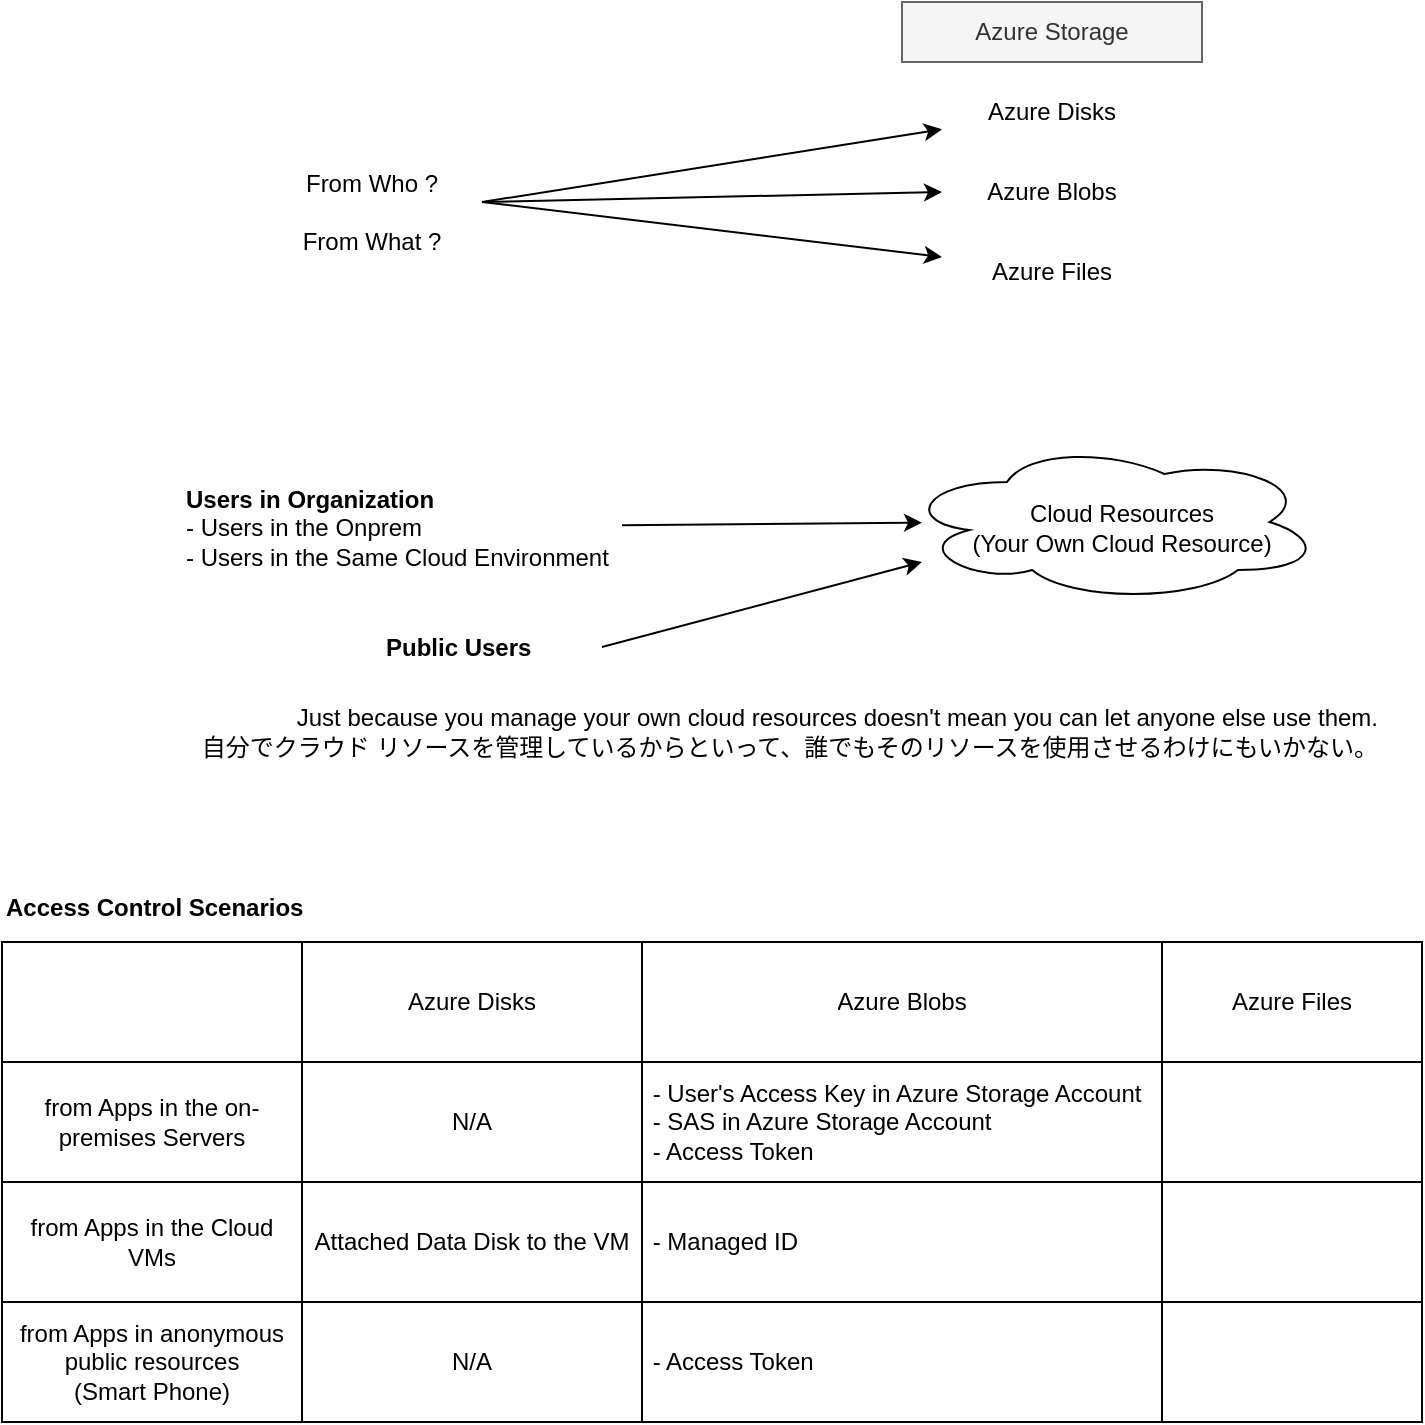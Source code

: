 <mxfile version="22.0.8" type="github">
  <diagram name="ページ1" id="kpZ7DMK9d4Nb93xADbqp">
    <mxGraphModel dx="1115" dy="618" grid="1" gridSize="10" guides="1" tooltips="1" connect="1" arrows="1" fold="1" page="1" pageScale="1" pageWidth="827" pageHeight="1169" math="0" shadow="0">
      <root>
        <mxCell id="0" />
        <mxCell id="1" parent="0" />
        <mxCell id="42NTzoghfBg-a60Ga8q6-2" value="Azure Disks" style="text;html=1;strokeColor=none;fillColor=none;align=center;verticalAlign=middle;whiteSpace=wrap;rounded=0;" parent="1" vertex="1">
          <mxGeometry x="540" y="110" width="110" height="30" as="geometry" />
        </mxCell>
        <mxCell id="42NTzoghfBg-a60Ga8q6-3" value="Azure Blobs" style="text;html=1;strokeColor=none;fillColor=none;align=center;verticalAlign=middle;whiteSpace=wrap;rounded=0;" parent="1" vertex="1">
          <mxGeometry x="540" y="150" width="110" height="30" as="geometry" />
        </mxCell>
        <mxCell id="42NTzoghfBg-a60Ga8q6-4" value="Azure Files" style="text;html=1;strokeColor=none;fillColor=none;align=center;verticalAlign=middle;whiteSpace=wrap;rounded=0;" parent="1" vertex="1">
          <mxGeometry x="540" y="190" width="110" height="30" as="geometry" />
        </mxCell>
        <mxCell id="42NTzoghfBg-a60Ga8q6-5" value="" style="endArrow=classic;html=1;rounded=0;" parent="1" target="42NTzoghfBg-a60Ga8q6-2" edge="1">
          <mxGeometry width="50" height="50" relative="1" as="geometry">
            <mxPoint x="310" y="170" as="sourcePoint" />
            <mxPoint x="530" y="130" as="targetPoint" />
          </mxGeometry>
        </mxCell>
        <mxCell id="42NTzoghfBg-a60Ga8q6-6" value="" style="endArrow=classic;html=1;rounded=0;entryX=0;entryY=0.5;entryDx=0;entryDy=0;" parent="1" target="42NTzoghfBg-a60Ga8q6-3" edge="1">
          <mxGeometry width="50" height="50" relative="1" as="geometry">
            <mxPoint x="310" y="170" as="sourcePoint" />
            <mxPoint x="530" y="150" as="targetPoint" />
          </mxGeometry>
        </mxCell>
        <mxCell id="42NTzoghfBg-a60Ga8q6-7" value="" style="endArrow=classic;html=1;rounded=0;entryX=0;entryY=0.25;entryDx=0;entryDy=0;" parent="1" target="42NTzoghfBg-a60Ga8q6-4" edge="1">
          <mxGeometry width="50" height="50" relative="1" as="geometry">
            <mxPoint x="310" y="170" as="sourcePoint" />
            <mxPoint x="550" y="175" as="targetPoint" />
          </mxGeometry>
        </mxCell>
        <mxCell id="42NTzoghfBg-a60Ga8q6-8" value="Azure Storage" style="text;html=1;strokeColor=#666666;fillColor=#f5f5f5;align=center;verticalAlign=middle;whiteSpace=wrap;rounded=0;fontColor=#333333;" parent="1" vertex="1">
          <mxGeometry x="520" y="70" width="150" height="30" as="geometry" />
        </mxCell>
        <mxCell id="42NTzoghfBg-a60Ga8q6-9" value="From Who ?&lt;br&gt;&lt;br&gt;From What ?" style="text;html=1;strokeColor=none;fillColor=none;align=center;verticalAlign=middle;whiteSpace=wrap;rounded=0;" parent="1" vertex="1">
          <mxGeometry x="200" y="150" width="110" height="50" as="geometry" />
        </mxCell>
        <mxCell id="vxulrBGWHC_jRvMReK2E-1" value="" style="ellipse;shape=cloud;whiteSpace=wrap;html=1;" parent="1" vertex="1">
          <mxGeometry x="520" y="290" width="210" height="80" as="geometry" />
        </mxCell>
        <mxCell id="vxulrBGWHC_jRvMReK2E-2" value="Cloud Resources&lt;br&gt;(Your Own Cloud Resource)" style="text;html=1;strokeColor=none;fillColor=none;align=center;verticalAlign=middle;whiteSpace=wrap;rounded=0;" parent="1" vertex="1">
          <mxGeometry x="550" y="317.5" width="160" height="30" as="geometry" />
        </mxCell>
        <mxCell id="vxulrBGWHC_jRvMReK2E-3" value="" style="endArrow=classic;html=1;rounded=0;" parent="1" source="vxulrBGWHC_jRvMReK2E-6" edge="1">
          <mxGeometry width="50" height="50" relative="1" as="geometry">
            <mxPoint x="410" y="330" as="sourcePoint" />
            <mxPoint x="530" y="330.32" as="targetPoint" />
          </mxGeometry>
        </mxCell>
        <mxCell id="vxulrBGWHC_jRvMReK2E-4" value="" style="endArrow=classic;html=1;rounded=0;exitX=1;exitY=0.5;exitDx=0;exitDy=0;" parent="1" source="vxulrBGWHC_jRvMReK2E-5" edge="1">
          <mxGeometry width="50" height="50" relative="1" as="geometry">
            <mxPoint x="300" y="386" as="sourcePoint" />
            <mxPoint x="530" y="350" as="targetPoint" />
          </mxGeometry>
        </mxCell>
        <mxCell id="vxulrBGWHC_jRvMReK2E-5" value="&lt;b&gt;Public Users&lt;/b&gt;" style="text;html=1;strokeColor=none;fillColor=none;align=left;verticalAlign=middle;whiteSpace=wrap;rounded=0;" parent="1" vertex="1">
          <mxGeometry x="260" y="380" width="110" height="25" as="geometry" />
        </mxCell>
        <mxCell id="vxulrBGWHC_jRvMReK2E-6" value="&lt;b&gt;Users in Organization&lt;br&gt;&lt;/b&gt;- Users in the Onprem&lt;br&gt;- Users in the Same Cloud Environment" style="text;html=1;strokeColor=none;fillColor=none;align=left;verticalAlign=middle;whiteSpace=wrap;rounded=0;" parent="1" vertex="1">
          <mxGeometry x="160" y="297.5" width="220" height="70" as="geometry" />
        </mxCell>
        <mxCell id="HIDQDaZI9X2vUrS7jQ3k-23" value="" style="shape=table;startSize=0;container=1;collapsible=0;childLayout=tableLayout;" parent="1" vertex="1">
          <mxGeometry x="70" y="540" width="710" height="240" as="geometry" />
        </mxCell>
        <mxCell id="HIDQDaZI9X2vUrS7jQ3k-24" value="" style="shape=tableRow;horizontal=0;startSize=0;swimlaneHead=0;swimlaneBody=0;strokeColor=inherit;top=0;left=0;bottom=0;right=0;collapsible=0;dropTarget=0;fillColor=none;points=[[0,0.5],[1,0.5]];portConstraint=eastwest;" parent="HIDQDaZI9X2vUrS7jQ3k-23" vertex="1">
          <mxGeometry width="710" height="60" as="geometry" />
        </mxCell>
        <mxCell id="HIDQDaZI9X2vUrS7jQ3k-25" value="" style="shape=partialRectangle;html=1;whiteSpace=wrap;connectable=0;strokeColor=inherit;overflow=hidden;fillColor=none;top=0;left=0;bottom=0;right=0;pointerEvents=1;" parent="HIDQDaZI9X2vUrS7jQ3k-24" vertex="1">
          <mxGeometry width="150" height="60" as="geometry">
            <mxRectangle width="150" height="60" as="alternateBounds" />
          </mxGeometry>
        </mxCell>
        <mxCell id="HIDQDaZI9X2vUrS7jQ3k-26" value="Azure Disks" style="shape=partialRectangle;html=1;whiteSpace=wrap;connectable=0;strokeColor=inherit;overflow=hidden;fillColor=none;top=0;left=0;bottom=0;right=0;pointerEvents=1;" parent="HIDQDaZI9X2vUrS7jQ3k-24" vertex="1">
          <mxGeometry x="150" width="170" height="60" as="geometry">
            <mxRectangle width="170" height="60" as="alternateBounds" />
          </mxGeometry>
        </mxCell>
        <mxCell id="HIDQDaZI9X2vUrS7jQ3k-27" value="Azure Blobs" style="shape=partialRectangle;html=1;whiteSpace=wrap;connectable=0;strokeColor=inherit;overflow=hidden;fillColor=none;top=0;left=0;bottom=0;right=0;pointerEvents=1;" parent="HIDQDaZI9X2vUrS7jQ3k-24" vertex="1">
          <mxGeometry x="320" width="260" height="60" as="geometry">
            <mxRectangle width="260" height="60" as="alternateBounds" />
          </mxGeometry>
        </mxCell>
        <mxCell id="HIDQDaZI9X2vUrS7jQ3k-28" value="Azure Files" style="shape=partialRectangle;html=1;whiteSpace=wrap;connectable=0;strokeColor=inherit;overflow=hidden;fillColor=none;top=0;left=0;bottom=0;right=0;pointerEvents=1;" parent="HIDQDaZI9X2vUrS7jQ3k-24" vertex="1">
          <mxGeometry x="580" width="130" height="60" as="geometry">
            <mxRectangle width="130" height="60" as="alternateBounds" />
          </mxGeometry>
        </mxCell>
        <mxCell id="HIDQDaZI9X2vUrS7jQ3k-29" value="" style="shape=tableRow;horizontal=0;startSize=0;swimlaneHead=0;swimlaneBody=0;strokeColor=inherit;top=0;left=0;bottom=0;right=0;collapsible=0;dropTarget=0;fillColor=none;points=[[0,0.5],[1,0.5]];portConstraint=eastwest;" parent="HIDQDaZI9X2vUrS7jQ3k-23" vertex="1">
          <mxGeometry y="60" width="710" height="60" as="geometry" />
        </mxCell>
        <mxCell id="HIDQDaZI9X2vUrS7jQ3k-30" value="from Apps in the on-premises Servers" style="shape=partialRectangle;html=1;whiteSpace=wrap;connectable=0;strokeColor=inherit;overflow=hidden;fillColor=none;top=0;left=0;bottom=0;right=0;pointerEvents=1;" parent="HIDQDaZI9X2vUrS7jQ3k-29" vertex="1">
          <mxGeometry width="150" height="60" as="geometry">
            <mxRectangle width="150" height="60" as="alternateBounds" />
          </mxGeometry>
        </mxCell>
        <mxCell id="HIDQDaZI9X2vUrS7jQ3k-31" value="N/A" style="shape=partialRectangle;html=1;whiteSpace=wrap;connectable=0;strokeColor=inherit;overflow=hidden;fillColor=none;top=0;left=0;bottom=0;right=0;pointerEvents=1;" parent="HIDQDaZI9X2vUrS7jQ3k-29" vertex="1">
          <mxGeometry x="150" width="170" height="60" as="geometry">
            <mxRectangle width="170" height="60" as="alternateBounds" />
          </mxGeometry>
        </mxCell>
        <mxCell id="HIDQDaZI9X2vUrS7jQ3k-32" value="&amp;nbsp;- User&#39;s Access Key in Azure Storage Account&lt;br&gt;&amp;nbsp;-&amp;nbsp;SAS in Azure Storage Account&lt;br&gt;&amp;nbsp;- Access Token" style="shape=partialRectangle;html=1;whiteSpace=wrap;connectable=0;strokeColor=inherit;overflow=hidden;fillColor=none;top=0;left=0;bottom=0;right=0;pointerEvents=1;align=left;" parent="HIDQDaZI9X2vUrS7jQ3k-29" vertex="1">
          <mxGeometry x="320" width="260" height="60" as="geometry">
            <mxRectangle width="260" height="60" as="alternateBounds" />
          </mxGeometry>
        </mxCell>
        <mxCell id="HIDQDaZI9X2vUrS7jQ3k-33" value="" style="shape=partialRectangle;html=1;whiteSpace=wrap;connectable=0;strokeColor=inherit;overflow=hidden;fillColor=none;top=0;left=0;bottom=0;right=0;pointerEvents=1;" parent="HIDQDaZI9X2vUrS7jQ3k-29" vertex="1">
          <mxGeometry x="580" width="130" height="60" as="geometry">
            <mxRectangle width="130" height="60" as="alternateBounds" />
          </mxGeometry>
        </mxCell>
        <mxCell id="HIDQDaZI9X2vUrS7jQ3k-34" value="" style="shape=tableRow;horizontal=0;startSize=0;swimlaneHead=0;swimlaneBody=0;strokeColor=inherit;top=0;left=0;bottom=0;right=0;collapsible=0;dropTarget=0;fillColor=none;points=[[0,0.5],[1,0.5]];portConstraint=eastwest;" parent="HIDQDaZI9X2vUrS7jQ3k-23" vertex="1">
          <mxGeometry y="120" width="710" height="60" as="geometry" />
        </mxCell>
        <mxCell id="HIDQDaZI9X2vUrS7jQ3k-35" value="from Apps in the Cloud VMs" style="shape=partialRectangle;html=1;whiteSpace=wrap;connectable=0;strokeColor=inherit;overflow=hidden;fillColor=none;top=0;left=0;bottom=0;right=0;pointerEvents=1;" parent="HIDQDaZI9X2vUrS7jQ3k-34" vertex="1">
          <mxGeometry width="150" height="60" as="geometry">
            <mxRectangle width="150" height="60" as="alternateBounds" />
          </mxGeometry>
        </mxCell>
        <mxCell id="HIDQDaZI9X2vUrS7jQ3k-36" value="Attached Data Disk to the VM" style="shape=partialRectangle;html=1;whiteSpace=wrap;connectable=0;strokeColor=inherit;overflow=hidden;fillColor=none;top=0;left=0;bottom=0;right=0;pointerEvents=1;" parent="HIDQDaZI9X2vUrS7jQ3k-34" vertex="1">
          <mxGeometry x="150" width="170" height="60" as="geometry">
            <mxRectangle width="170" height="60" as="alternateBounds" />
          </mxGeometry>
        </mxCell>
        <mxCell id="HIDQDaZI9X2vUrS7jQ3k-37" value="&lt;span style=&quot;&quot;&gt;&amp;nbsp;- Managed ID&lt;br&gt;&lt;/span&gt;" style="shape=partialRectangle;html=1;whiteSpace=wrap;connectable=0;strokeColor=inherit;overflow=hidden;fillColor=none;top=0;left=0;bottom=0;right=0;pointerEvents=1;align=left;" parent="HIDQDaZI9X2vUrS7jQ3k-34" vertex="1">
          <mxGeometry x="320" width="260" height="60" as="geometry">
            <mxRectangle width="260" height="60" as="alternateBounds" />
          </mxGeometry>
        </mxCell>
        <mxCell id="HIDQDaZI9X2vUrS7jQ3k-38" value="" style="shape=partialRectangle;html=1;whiteSpace=wrap;connectable=0;strokeColor=inherit;overflow=hidden;fillColor=none;top=0;left=0;bottom=0;right=0;pointerEvents=1;" parent="HIDQDaZI9X2vUrS7jQ3k-34" vertex="1">
          <mxGeometry x="580" width="130" height="60" as="geometry">
            <mxRectangle width="130" height="60" as="alternateBounds" />
          </mxGeometry>
        </mxCell>
        <mxCell id="HIDQDaZI9X2vUrS7jQ3k-39" value="" style="shape=tableRow;horizontal=0;startSize=0;swimlaneHead=0;swimlaneBody=0;strokeColor=inherit;top=0;left=0;bottom=0;right=0;collapsible=0;dropTarget=0;fillColor=none;points=[[0,0.5],[1,0.5]];portConstraint=eastwest;" parent="HIDQDaZI9X2vUrS7jQ3k-23" vertex="1">
          <mxGeometry y="180" width="710" height="60" as="geometry" />
        </mxCell>
        <mxCell id="HIDQDaZI9X2vUrS7jQ3k-40" value="from Apps in anonymous public resources&lt;br&gt;(Smart Phone)" style="shape=partialRectangle;html=1;whiteSpace=wrap;connectable=0;strokeColor=inherit;overflow=hidden;fillColor=none;top=0;left=0;bottom=0;right=0;pointerEvents=1;" parent="HIDQDaZI9X2vUrS7jQ3k-39" vertex="1">
          <mxGeometry width="150" height="60" as="geometry">
            <mxRectangle width="150" height="60" as="alternateBounds" />
          </mxGeometry>
        </mxCell>
        <mxCell id="HIDQDaZI9X2vUrS7jQ3k-41" value="N/A" style="shape=partialRectangle;html=1;whiteSpace=wrap;connectable=0;strokeColor=inherit;overflow=hidden;fillColor=none;top=0;left=0;bottom=0;right=0;pointerEvents=1;" parent="HIDQDaZI9X2vUrS7jQ3k-39" vertex="1">
          <mxGeometry x="150" width="170" height="60" as="geometry">
            <mxRectangle width="170" height="60" as="alternateBounds" />
          </mxGeometry>
        </mxCell>
        <mxCell id="HIDQDaZI9X2vUrS7jQ3k-42" value="&lt;span style=&quot;background-color: initial;&quot;&gt;&amp;nbsp;- Access Token&lt;/span&gt;" style="shape=partialRectangle;html=1;whiteSpace=wrap;connectable=0;strokeColor=inherit;overflow=hidden;fillColor=none;top=0;left=0;bottom=0;right=0;pointerEvents=1;align=left;" parent="HIDQDaZI9X2vUrS7jQ3k-39" vertex="1">
          <mxGeometry x="320" width="260" height="60" as="geometry">
            <mxRectangle width="260" height="60" as="alternateBounds" />
          </mxGeometry>
        </mxCell>
        <mxCell id="HIDQDaZI9X2vUrS7jQ3k-43" value="" style="shape=partialRectangle;html=1;whiteSpace=wrap;connectable=0;strokeColor=inherit;overflow=hidden;fillColor=none;top=0;left=0;bottom=0;right=0;pointerEvents=1;" parent="HIDQDaZI9X2vUrS7jQ3k-39" vertex="1">
          <mxGeometry x="580" width="130" height="60" as="geometry">
            <mxRectangle width="130" height="60" as="alternateBounds" />
          </mxGeometry>
        </mxCell>
        <mxCell id="HIDQDaZI9X2vUrS7jQ3k-44" value="&lt;b&gt;Access Control&amp;nbsp;Scenarios&lt;/b&gt;" style="text;html=1;strokeColor=none;fillColor=none;align=left;verticalAlign=middle;whiteSpace=wrap;rounded=0;" parent="1" vertex="1">
          <mxGeometry x="70" y="510" width="200" height="25" as="geometry" />
        </mxCell>
        <mxCell id="YANtefDm1YoBHeZ4voHw-1" value="Just because you manage your own cloud resources doesn&#39;t mean you can let anyone else use them.&lt;br&gt;自分でクラウド リソースを管理しているからといって、誰でもそのリソースを使用させるわけにもいかない。" style="text;html=1;strokeColor=none;fillColor=none;align=right;verticalAlign=middle;whiteSpace=wrap;rounded=0;" parent="1" vertex="1">
          <mxGeometry x="110" y="420" width="650" height="30" as="geometry" />
        </mxCell>
      </root>
    </mxGraphModel>
  </diagram>
</mxfile>
